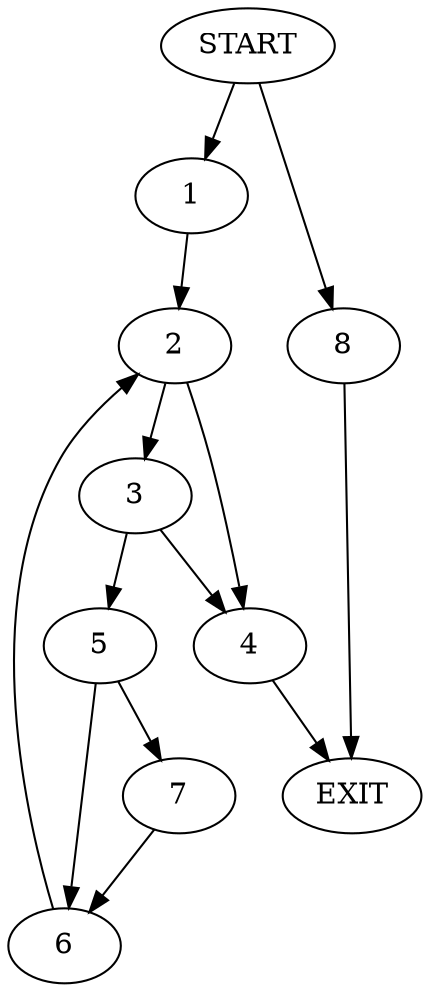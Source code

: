 digraph {
0 [label="START"]
9 [label="EXIT"]
0 -> 1
1 -> 2
2 -> 3
2 -> 4
3 -> 5
3 -> 4
4 -> 9
5 -> 6
5 -> 7
6 -> 2
7 -> 6
0 -> 8
8 -> 9
}
